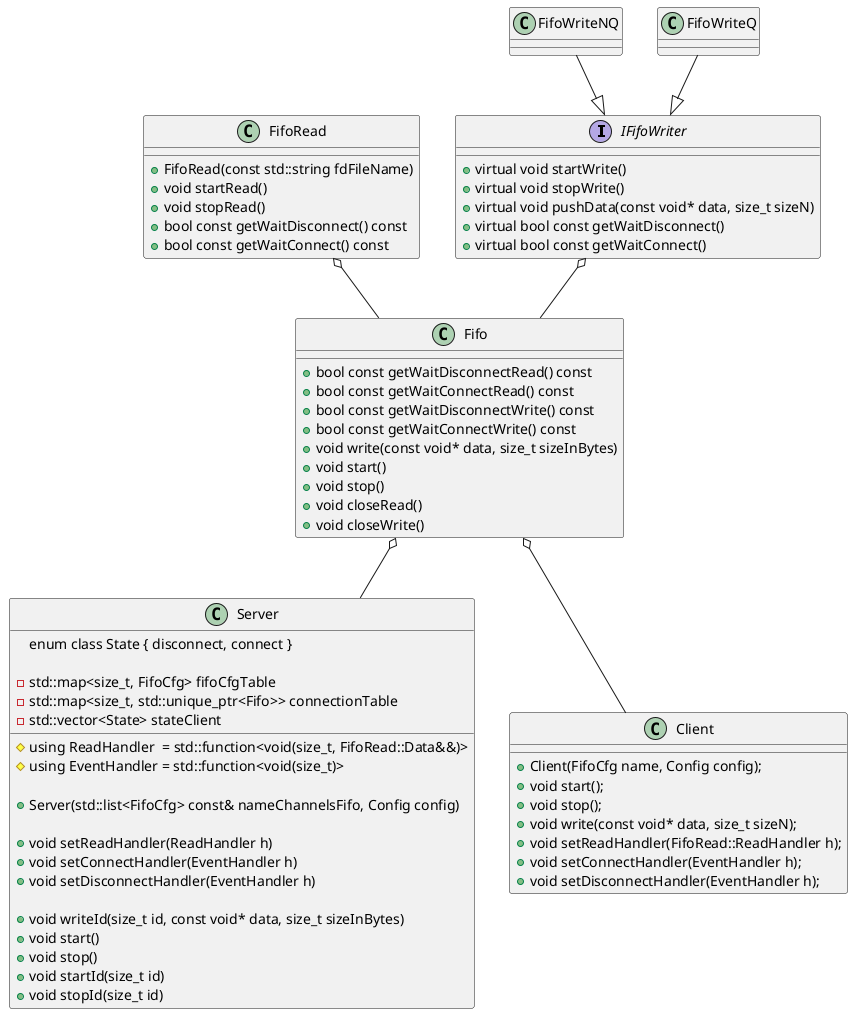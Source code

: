 @startuml

interface IFifoWriter {
	+virtual void startWrite()
	+virtual void stopWrite()
	+virtual void pushData(const void* data, size_t sizeN)
	+virtual bool const getWaitDisconnect()
	+virtual bool const getWaitConnect()
}



class FifoWriteNQ
class FifoWriteQ

FifoWriteNQ --|> IFifoWriter
FifoWriteQ --|> IFifoWriter

class FifoRead {
	+FifoRead(const std::string fdFileName)
	+void startRead()
	+void stopRead()
	+bool const getWaitDisconnect() const
	+bool const getWaitConnect() const
}

class Fifo {
	+bool const getWaitDisconnectRead() const
	+bool const getWaitConnectRead() const
	+bool const getWaitDisconnectWrite() const
	+bool const getWaitConnectWrite() const
	+void write(const void* data, size_t sizeInBytes)
	+void start()
	+void stop()
	+void closeRead()
	+void closeWrite()
}

FifoRead o--Fifo
IFifoWriter o--Fifo



class Server {

	#using ReadHandler  = std::function<void(size_t, FifoRead::Data&&)>
	#using EventHandler = std::function<void(size_t)>

	+Server(std::list<FifoCfg> const& nameChannelsFifo, Config config)

	+void setReadHandler(ReadHandler h)
	+void setConnectHandler(EventHandler h)
	+void setDisconnectHandler(EventHandler h)

	+void writeId(size_t id, const void* data, size_t sizeInBytes)
	+void start()
	+void stop()
    +void startId(size_t id)
    +void stopId(size_t id)

enum class State { disconnect, connect }

	-std::map<size_t, FifoCfg> fifoCfgTable
	-std::map<size_t, std::unique_ptr<Fifo>> connectionTable
    -std::vector<State> stateClient
}
Fifo o--Server

class Client {
	+Client(FifoCfg name, Config config);
	+void start();
	+void stop();
	+void write(const void* data, size_t sizeN);
	+void setReadHandler(FifoRead::ReadHandler h);
	+void setConnectHandler(EventHandler h);
	+void setDisconnectHandler(EventHandler h);
}

Fifo o--Client

@enduml